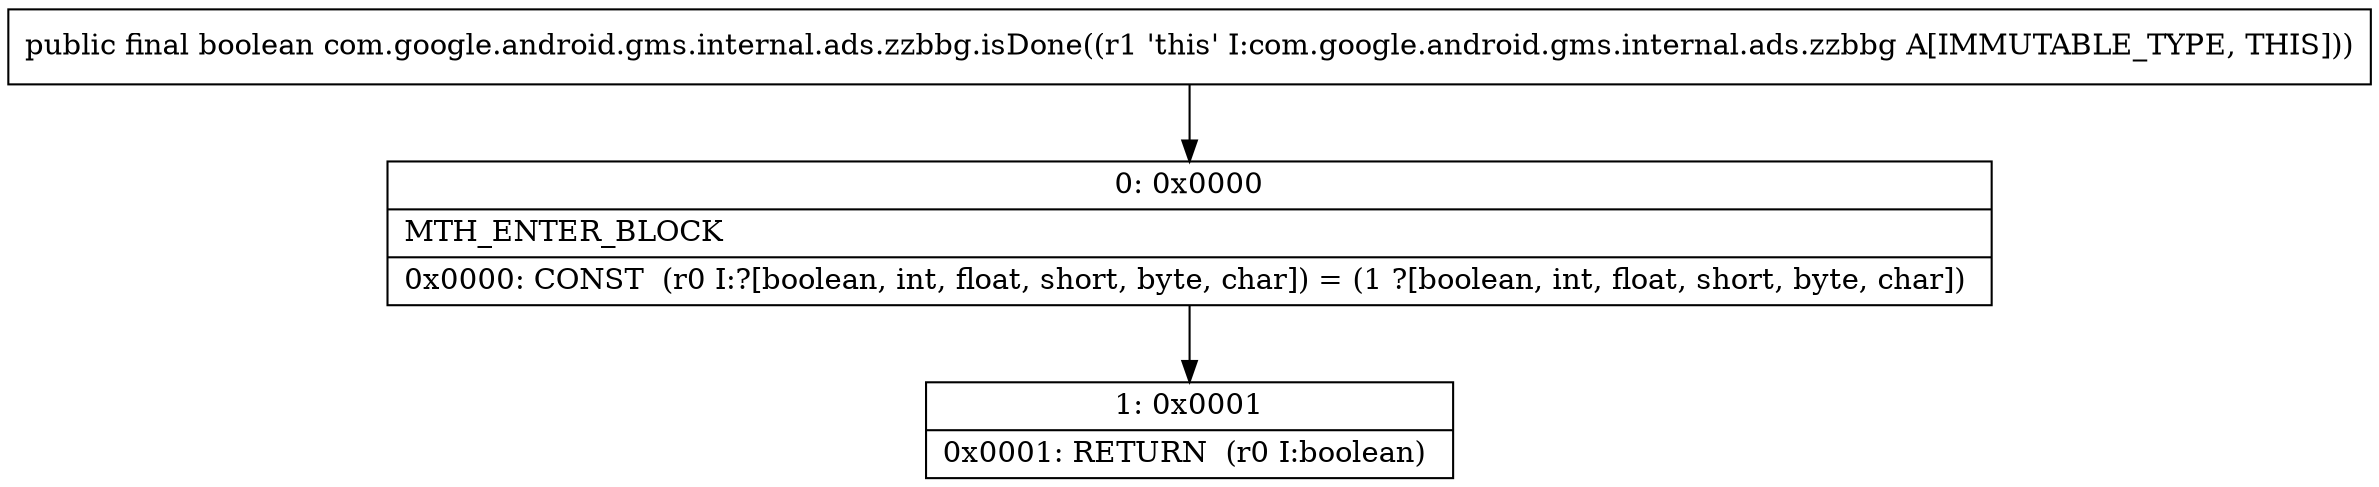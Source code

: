 digraph "CFG forcom.google.android.gms.internal.ads.zzbbg.isDone()Z" {
Node_0 [shape=record,label="{0\:\ 0x0000|MTH_ENTER_BLOCK\l|0x0000: CONST  (r0 I:?[boolean, int, float, short, byte, char]) = (1 ?[boolean, int, float, short, byte, char]) \l}"];
Node_1 [shape=record,label="{1\:\ 0x0001|0x0001: RETURN  (r0 I:boolean) \l}"];
MethodNode[shape=record,label="{public final boolean com.google.android.gms.internal.ads.zzbbg.isDone((r1 'this' I:com.google.android.gms.internal.ads.zzbbg A[IMMUTABLE_TYPE, THIS])) }"];
MethodNode -> Node_0;
Node_0 -> Node_1;
}

